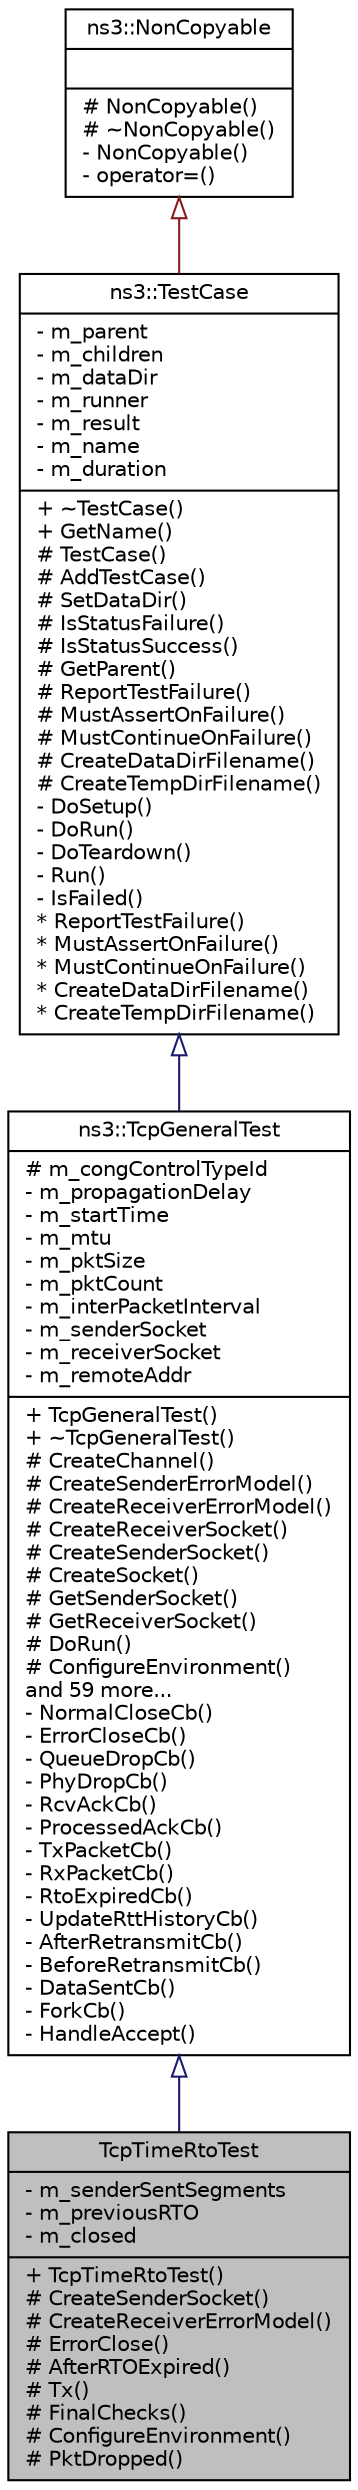 digraph "TcpTimeRtoTest"
{
  edge [fontname="Helvetica",fontsize="10",labelfontname="Helvetica",labelfontsize="10"];
  node [fontname="Helvetica",fontsize="10",shape=record];
  Node1 [label="{TcpTimeRtoTest\n|- m_senderSentSegments\l- m_previousRTO\l- m_closed\l|+ TcpTimeRtoTest()\l# CreateSenderSocket()\l# CreateReceiverErrorModel()\l# ErrorClose()\l# AfterRTOExpired()\l# Tx()\l# FinalChecks()\l# ConfigureEnvironment()\l# PktDropped()\l}",height=0.2,width=0.4,color="black", fillcolor="grey75", style="filled", fontcolor="black"];
  Node2 -> Node1 [dir="back",color="midnightblue",fontsize="10",style="solid",arrowtail="onormal"];
  Node2 [label="{ns3::TcpGeneralTest\n|# m_congControlTypeId\l- m_propagationDelay\l- m_startTime\l- m_mtu\l- m_pktSize\l- m_pktCount\l- m_interPacketInterval\l- m_senderSocket\l- m_receiverSocket\l- m_remoteAddr\l|+ TcpGeneralTest()\l+ ~TcpGeneralTest()\l# CreateChannel()\l# CreateSenderErrorModel()\l# CreateReceiverErrorModel()\l# CreateReceiverSocket()\l# CreateSenderSocket()\l# CreateSocket()\l# GetSenderSocket()\l# GetReceiverSocket()\l# DoRun()\l# ConfigureEnvironment()\land 59 more...\l- NormalCloseCb()\l- ErrorCloseCb()\l- QueueDropCb()\l- PhyDropCb()\l- RcvAckCb()\l- ProcessedAckCb()\l- TxPacketCb()\l- RxPacketCb()\l- RtoExpiredCb()\l- UpdateRttHistoryCb()\l- AfterRetransmitCb()\l- BeforeRetransmitCb()\l- DataSentCb()\l- ForkCb()\l- HandleAccept()\l}",height=0.2,width=0.4,color="black", fillcolor="white", style="filled",URL="$d2/dfd/classns3_1_1TcpGeneralTest.html",tooltip="General infrastructure for TCP testing. "];
  Node3 -> Node2 [dir="back",color="midnightblue",fontsize="10",style="solid",arrowtail="onormal"];
  Node3 [label="{ns3::TestCase\n|- m_parent\l- m_children\l- m_dataDir\l- m_runner\l- m_result\l- m_name\l- m_duration\l|+ ~TestCase()\l+ GetName()\l# TestCase()\l# AddTestCase()\l# SetDataDir()\l# IsStatusFailure()\l# IsStatusSuccess()\l# GetParent()\l# ReportTestFailure()\l# MustAssertOnFailure()\l# MustContinueOnFailure()\l# CreateDataDirFilename()\l# CreateTempDirFilename()\l- DoSetup()\l- DoRun()\l- DoTeardown()\l- Run()\l- IsFailed()\l* ReportTestFailure()\l* MustAssertOnFailure()\l* MustContinueOnFailure()\l* CreateDataDirFilename()\l* CreateTempDirFilename()\l}",height=0.2,width=0.4,color="black", fillcolor="white", style="filled",URL="$dd/d88/classns3_1_1TestCase.html",tooltip="encapsulates test code "];
  Node4 -> Node3 [dir="back",color="firebrick4",fontsize="10",style="solid",arrowtail="onormal"];
  Node4 [label="{ns3::NonCopyable\n||# NonCopyable()\l# ~NonCopyable()\l- NonCopyable()\l- operator=()\l}",height=0.2,width=0.4,color="black", fillcolor="white", style="filled",URL="$da/dd1/classns3_1_1NonCopyable.html"];
}
